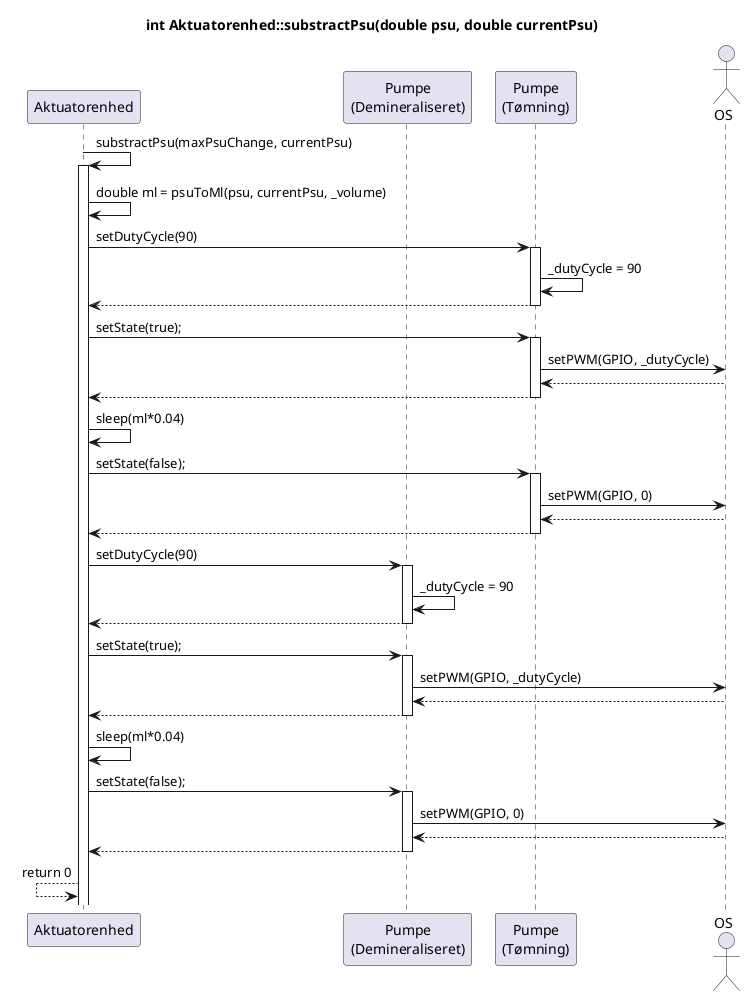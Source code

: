 @startuml SD_AE_substractPsu

Participant Aktuatorenhed as ae
participant "Pumpe\n(Demineraliseret)" as sp
participant "Pumpe\n(Tømning)" as tp
actor OS as os
title int Aktuatorenhed::substractPsu(double psu, double currentPsu)


        ae -> ae : substractPsu(maxPsuChange, currentPsu)
        activate ae
        ae -> ae : double ml = psuToMl(psu, currentPsu, _volume)
            ae -> tp : setDutyCycle(90)
            activate tp
            tp -> tp : _dutyCycle = 90
            ae <-- tp
            deactivate tp
            ae -> tp : setState(true);
            activate tp
            tp -> os : setPWM(GPIO, _dutyCycle)
            tp <-- os
            ae <-- tp
            deactivate tp
        ae -> ae : sleep(ml*0.04)
        ae -> tp : setState(false);
            activate tp
            tp -> os : setPWM(GPIO, 0)
            tp <-- os
            ae <-- tp
            deactivate tp
            ae -> sp : setDutyCycle(90)
            activate sp
            sp -> sp : _dutyCycle = 90
            ae <-- sp
            deactivate sp
            ae -> sp : setState(true);
            activate sp
            sp -> os : setPWM(GPIO, _dutyCycle)
            sp <-- os
            ae <-- sp
            deactivate sp
        ae -> ae : sleep(ml*0.04)
        ae -> sp : setState(false);
            activate sp
            sp -> os : setPWM(GPIO, 0)
            sp <-- os
            ae <-- sp
            deactivate sp
            ae <-- ae : return 0
     

@enduml